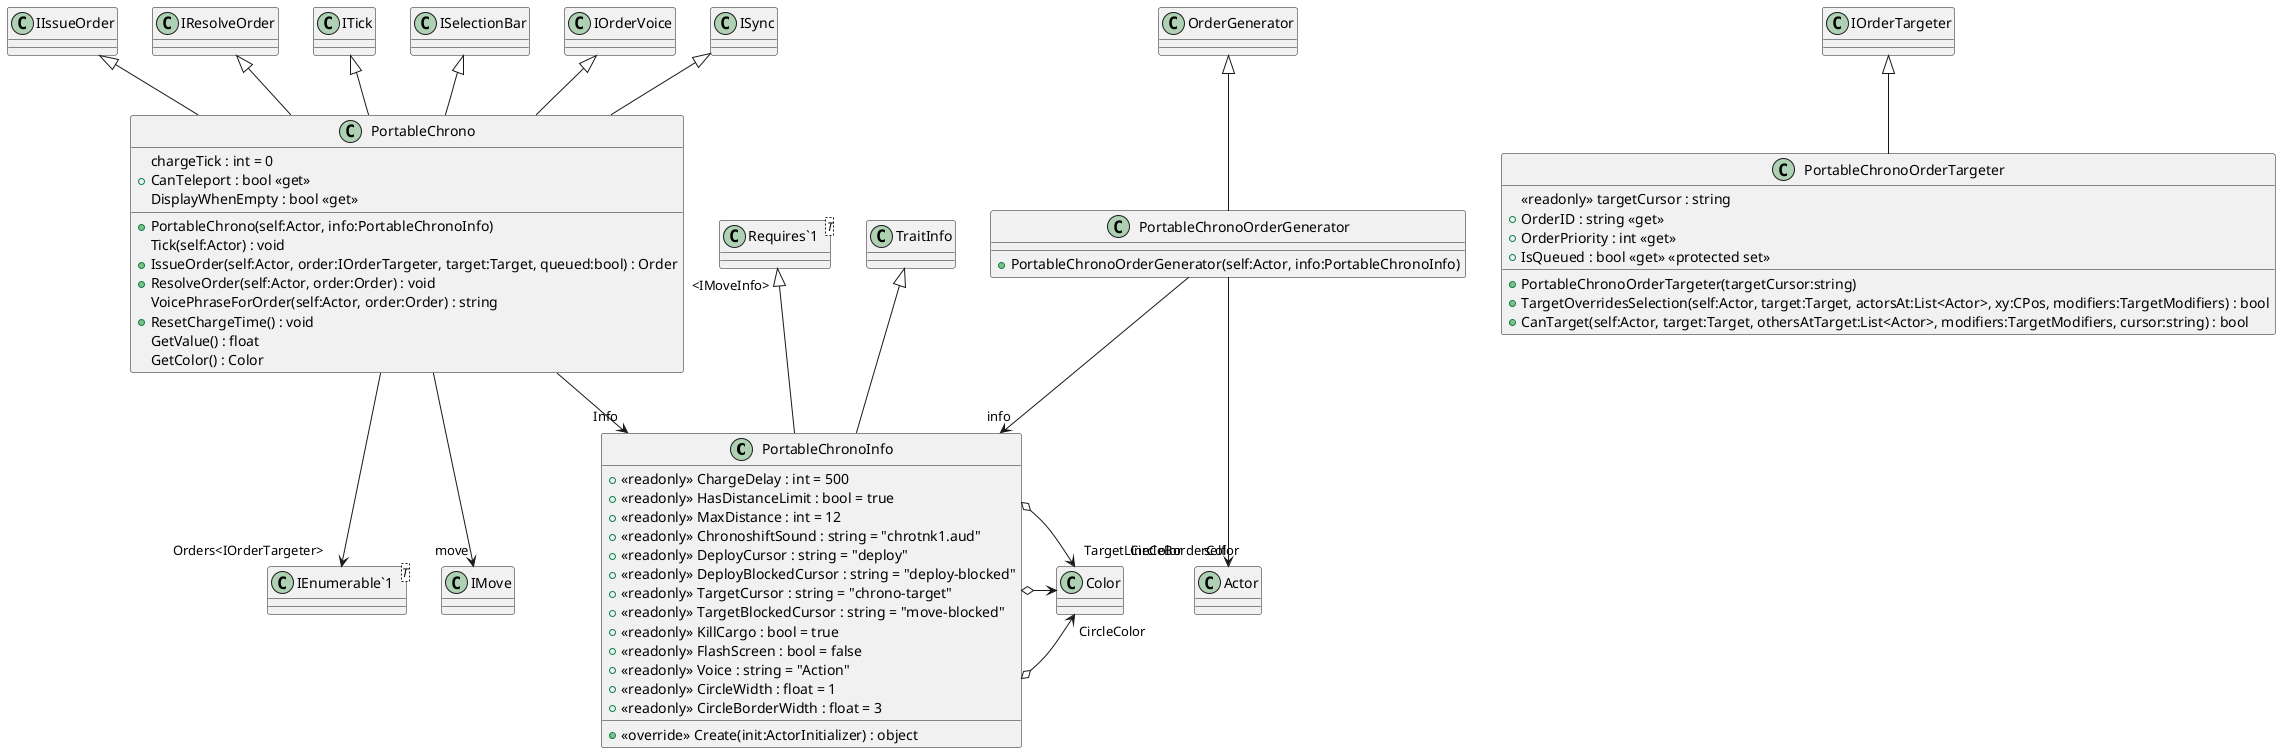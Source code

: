 @startuml
class PortableChronoInfo {
    + <<readonly>> ChargeDelay : int = 500
    + <<readonly>> HasDistanceLimit : bool = true
    + <<readonly>> MaxDistance : int = 12
    + <<readonly>> ChronoshiftSound : string = "chrotnk1.aud"
    + <<readonly>> DeployCursor : string = "deploy"
    + <<readonly>> DeployBlockedCursor : string = "deploy-blocked"
    + <<readonly>> TargetCursor : string = "chrono-target"
    + <<readonly>> TargetBlockedCursor : string = "move-blocked"
    + <<readonly>> KillCargo : bool = true
    + <<readonly>> FlashScreen : bool = false
    + <<readonly>> Voice : string = "Action"
    + <<readonly>> CircleWidth : float = 1
    + <<readonly>> CircleBorderWidth : float = 3
    + <<override>> Create(init:ActorInitializer) : object
}
class PortableChrono {
    chargeTick : int = 0
    + PortableChrono(self:Actor, info:PortableChronoInfo)
    Tick(self:Actor) : void
    + IssueOrder(self:Actor, order:IOrderTargeter, target:Target, queued:bool) : Order
    + ResolveOrder(self:Actor, order:Order) : void
    VoicePhraseForOrder(self:Actor, order:Order) : string
    + ResetChargeTime() : void
    + CanTeleport : bool <<get>>
    GetValue() : float
    GetColor() : Color
    DisplayWhenEmpty : bool <<get>>
}
class PortableChronoOrderTargeter {
    <<readonly>> targetCursor : string
    + PortableChronoOrderTargeter(targetCursor:string)
    + OrderID : string <<get>>
    + OrderPriority : int <<get>>
    + IsQueued : bool <<get>> <<protected set>>
    + TargetOverridesSelection(self:Actor, target:Target, actorsAt:List<Actor>, xy:CPos, modifiers:TargetModifiers) : bool
    + CanTarget(self:Actor, target:Target, othersAtTarget:List<Actor>, modifiers:TargetModifiers, cursor:string) : bool
}
class PortableChronoOrderGenerator {
    + PortableChronoOrderGenerator(self:Actor, info:PortableChronoInfo)
}
class "Requires`1"<T> {
}
class "IEnumerable`1"<T> {
}
TraitInfo <|-- PortableChronoInfo
"Requires`1" "<IMoveInfo>" <|-- PortableChronoInfo
PortableChronoInfo o-> "CircleColor" Color
PortableChronoInfo o-> "CircleBorderColor" Color
PortableChronoInfo o-> "TargetLineColor" Color
IIssueOrder <|-- PortableChrono
IResolveOrder <|-- PortableChrono
ITick <|-- PortableChrono
ISelectionBar <|-- PortableChrono
IOrderVoice <|-- PortableChrono
ISync <|-- PortableChrono
PortableChrono --> "Info" PortableChronoInfo
PortableChrono --> "move" IMove
PortableChrono --> "Orders<IOrderTargeter>" "IEnumerable`1"
IOrderTargeter <|-- PortableChronoOrderTargeter
OrderGenerator <|-- PortableChronoOrderGenerator
PortableChronoOrderGenerator --> "self" Actor
PortableChronoOrderGenerator --> "info" PortableChronoInfo
@enduml

